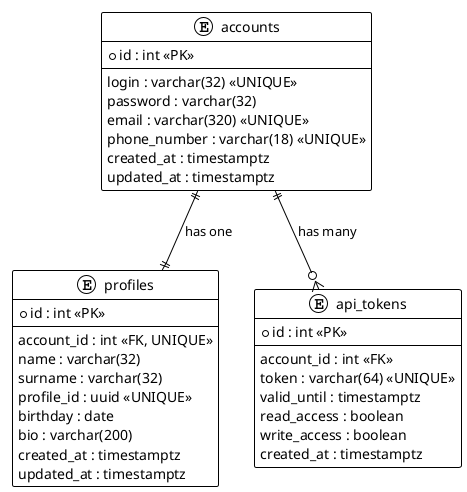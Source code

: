 @startuml
!theme plain

entity "accounts" as accounts {
    *id : int <<PK>>
    --
    login : varchar(32) <<UNIQUE>>
    password : varchar(32)
    email : varchar(320) <<UNIQUE>>
    phone_number : varchar(18) <<UNIQUE>>
    created_at : timestamptz
    updated_at : timestamptz
}

entity "profiles" as profiles {
    *id : int <<PK>>
    --
    account_id : int <<FK, UNIQUE>>
    name : varchar(32)
    surname : varchar(32)
    profile_id : uuid <<UNIQUE>>
    birthday : date
    bio : varchar(200)
    created_at : timestamptz
    updated_at : timestamptz
}

entity "api_tokens" as api_tokens {
    *id : int <<PK>>
    --
    account_id : int <<FK>>
    token : varchar(64) <<UNIQUE>>
    valid_until : timestamptz
    read_access : boolean
    write_access : boolean
    created_at : timestamptz
}

' Relations
accounts ||--|| profiles : "has one"
accounts ||--o{ api_tokens : "has many"

@enduml
